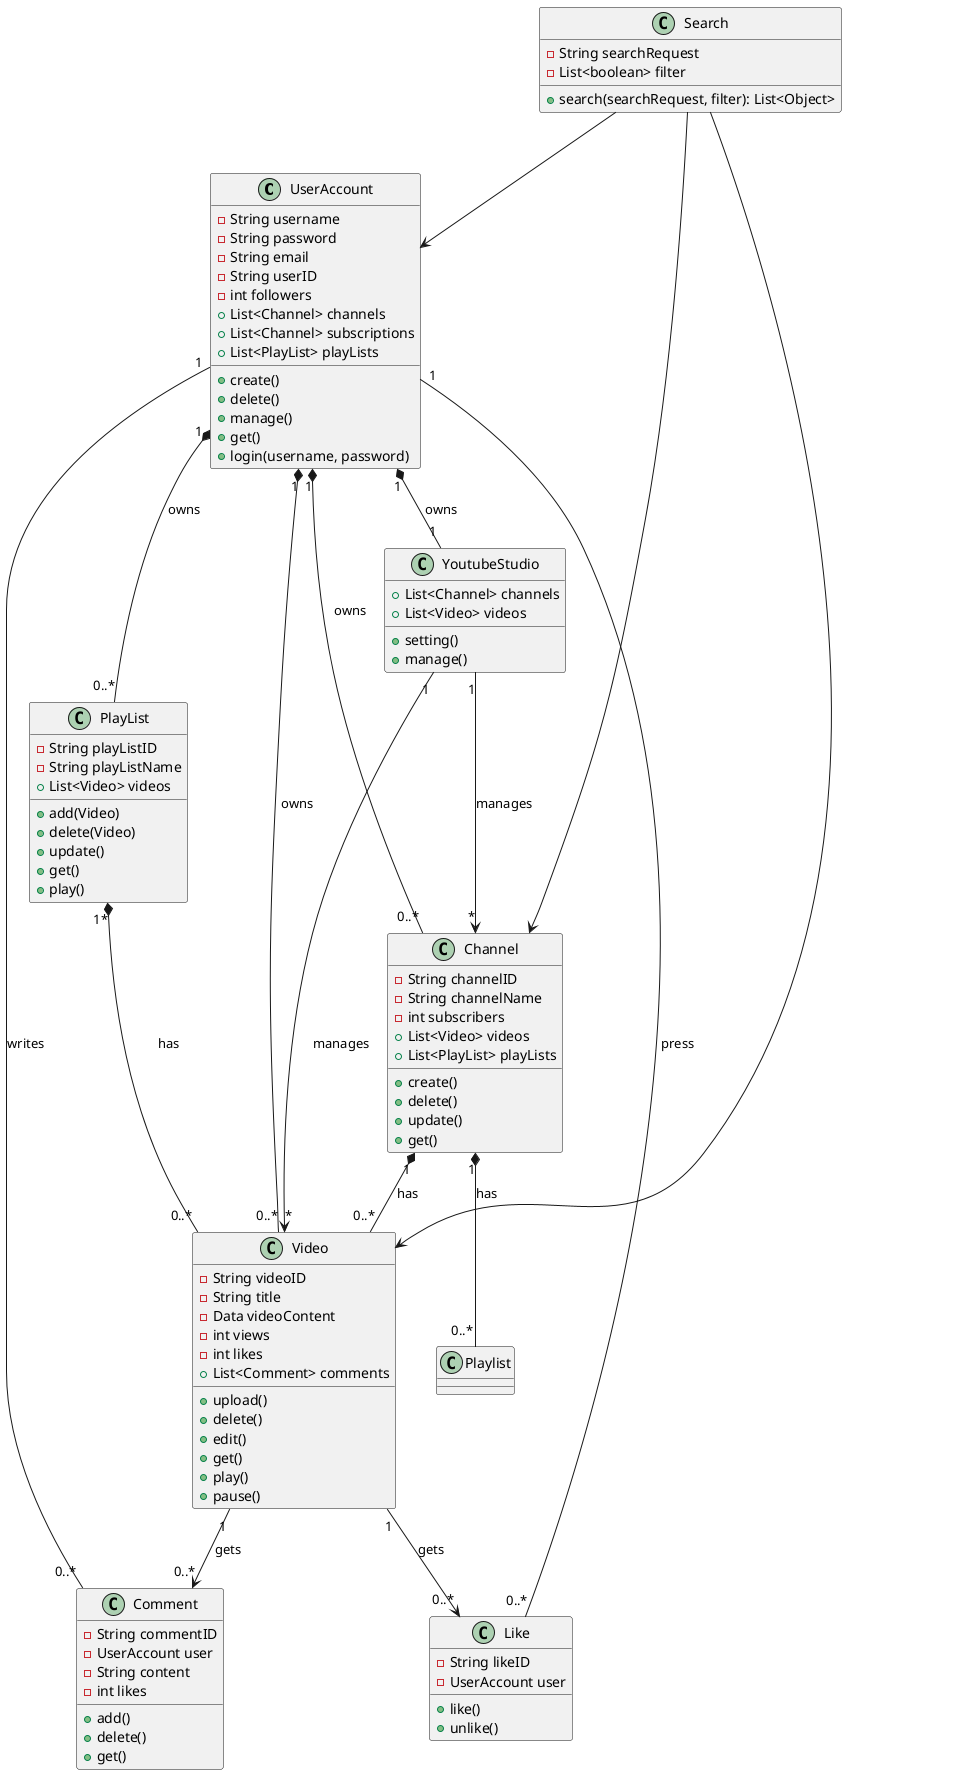 @startuml Youtube Class Diagram

class UserAccount {
  - String username
  - String password
  - String email
  - String userID
  - int followers
  + create()
  + delete()
  + manage()
  + get()
  + List<Channel> channels
  + List<Channel> subscriptions
  + List<PlayList> playLists
  + login(username, password)
}

class Channel {
  - String channelID
  - String channelName
  - int subscribers
  + create()
  + delete()
  + update()
  + get()
  + List<Video> videos
  + List<PlayList> playLists
}

class Video {
  - String videoID
  - String title
  - Data videoContent
  - int views
  - int likes
  + upload()
  + delete()
  + edit()
  + get()
  + List<Comment> comments
  + play()
  + pause()
}


class Comment {
  - String commentID
  - UserAccount user
  - String content
  - int likes
  + add()
  + delete()
  + get()
}

class Like {
  - String likeID
  - UserAccount user
  + like()
  + unlike()
}


class PlayList {
  - String playListID
  - String playListName
  + List<Video> videos
  + add(Video)
  + delete(Video)
  + update()
  + get()
  + play()
}


class YoutubeStudio {
  + List<Channel> channels
  + List<Video> videos
  + setting()
  + manage()
}


class Search {
  - String searchRequest
  - List<boolean> filter
  + search(searchRequest, filter): List<Object>
}



UserAccount "1" *-- "0..*" Channel : owns
UserAccount "1" *-- "0..*" PlayList : owns
UserAccount "1" *-- "0..*" Video : owns
UserAccount "1" *-- "1" YoutubeStudio : owns
UserAccount "1" -- "0..*" Comment : writes
UserAccount "1" -- "0..*" Like : press

Channel "1" *-- "0..*" Video: has
Channel "1" *-- "0..*" Playlist: has

PlayList "1*" *-- "0..*" Video: has

Video "1" --> "0..*" Comment : gets
Video "1" --> "0..*" Like : gets



YoutubeStudio "1" --> "*" Channel : manages
YoutubeStudio "1" --> "*" Video : manages


Search --> UserAccount 
Search --> Channel 
Search --> Video 

@enduml